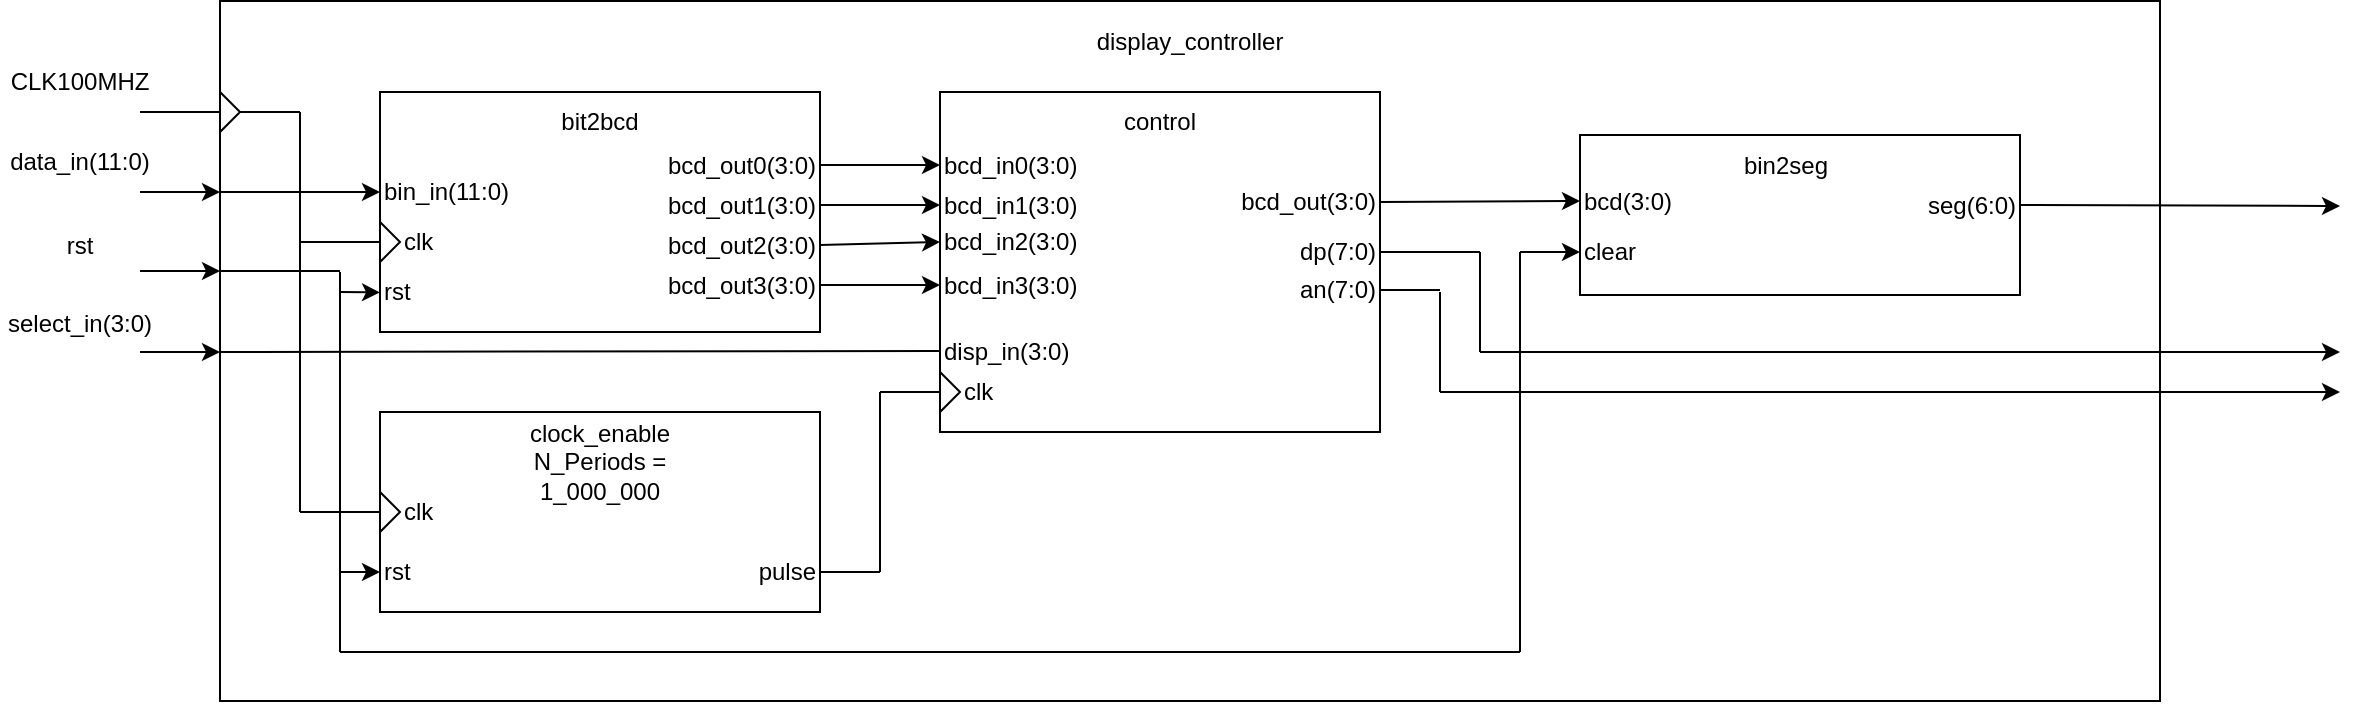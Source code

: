<mxfile version="26.2.2">
  <diagram name="Page-1" id="OrPv5JVaT6uOAKUU9VWu">
    <mxGraphModel dx="816" dy="508" grid="1" gridSize="10" guides="1" tooltips="1" connect="1" arrows="1" fold="1" page="1" pageScale="1" pageWidth="850" pageHeight="1100" math="0" shadow="0">
      <root>
        <mxCell id="0" />
        <mxCell id="1" parent="0" />
        <mxCell id="50qM3LNJtcxc2fDJFi7l-1" value="" style="rounded=0;whiteSpace=wrap;html=1;" vertex="1" parent="1">
          <mxGeometry x="160" y="144.5" width="970" height="350" as="geometry" />
        </mxCell>
        <mxCell id="50qM3LNJtcxc2fDJFi7l-2" value="" style="endArrow=classic;html=1;rounded=0;" edge="1" parent="1">
          <mxGeometry width="50" height="50" relative="1" as="geometry">
            <mxPoint x="120" y="240" as="sourcePoint" />
            <mxPoint x="160" y="240" as="targetPoint" />
            <Array as="points">
              <mxPoint x="130" y="240" />
            </Array>
          </mxGeometry>
        </mxCell>
        <mxCell id="50qM3LNJtcxc2fDJFi7l-3" value="" style="endArrow=classic;html=1;rounded=0;" edge="1" parent="1">
          <mxGeometry width="50" height="50" relative="1" as="geometry">
            <mxPoint x="120" y="279.52" as="sourcePoint" />
            <mxPoint x="160" y="279.52" as="targetPoint" />
          </mxGeometry>
        </mxCell>
        <mxCell id="50qM3LNJtcxc2fDJFi7l-4" value="" style="endArrow=none;html=1;rounded=0;" edge="1" parent="1">
          <mxGeometry width="50" height="50" relative="1" as="geometry">
            <mxPoint x="120" y="200" as="sourcePoint" />
            <mxPoint x="160" y="200" as="targetPoint" />
          </mxGeometry>
        </mxCell>
        <mxCell id="50qM3LNJtcxc2fDJFi7l-5" value="" style="triangle;whiteSpace=wrap;html=1;" vertex="1" parent="1">
          <mxGeometry x="160" y="190" width="10" height="20" as="geometry" />
        </mxCell>
        <mxCell id="50qM3LNJtcxc2fDJFi7l-6" value="CLK100MHZ" style="text;html=1;align=center;verticalAlign=middle;whiteSpace=wrap;rounded=0;" vertex="1" parent="1">
          <mxGeometry x="60" y="170" width="60" height="30" as="geometry" />
        </mxCell>
        <mxCell id="50qM3LNJtcxc2fDJFi7l-7" value="data_in(11:0)" style="text;html=1;align=center;verticalAlign=middle;whiteSpace=wrap;rounded=0;" vertex="1" parent="1">
          <mxGeometry x="50" y="210" width="80" height="30" as="geometry" />
        </mxCell>
        <mxCell id="50qM3LNJtcxc2fDJFi7l-8" value="select_in(3:0)" style="text;html=1;align=center;verticalAlign=middle;whiteSpace=wrap;rounded=0;" vertex="1" parent="1">
          <mxGeometry x="60" y="291" width="60" height="30" as="geometry" />
        </mxCell>
        <mxCell id="50qM3LNJtcxc2fDJFi7l-20" value="" style="endArrow=classic;html=1;rounded=0;" edge="1" parent="1">
          <mxGeometry width="50" height="50" relative="1" as="geometry">
            <mxPoint x="120" y="320" as="sourcePoint" />
            <mxPoint x="160" y="320" as="targetPoint" />
          </mxGeometry>
        </mxCell>
        <mxCell id="50qM3LNJtcxc2fDJFi7l-22" value="rst" style="text;html=1;align=center;verticalAlign=middle;whiteSpace=wrap;rounded=0;" vertex="1" parent="1">
          <mxGeometry x="60" y="251.5" width="60" height="30" as="geometry" />
        </mxCell>
        <mxCell id="50qM3LNJtcxc2fDJFi7l-46" value="" style="rounded=0;whiteSpace=wrap;html=1;" vertex="1" parent="1">
          <mxGeometry x="840" y="211.5" width="220" height="80" as="geometry" />
        </mxCell>
        <mxCell id="50qM3LNJtcxc2fDJFi7l-47" value="bin2seg" style="text;html=1;align=center;verticalAlign=middle;whiteSpace=wrap;rounded=0;" vertex="1" parent="1">
          <mxGeometry x="912.5" y="211.5" width="60" height="30" as="geometry" />
        </mxCell>
        <mxCell id="50qM3LNJtcxc2fDJFi7l-48" value="clear" style="text;html=1;align=left;verticalAlign=middle;whiteSpace=wrap;rounded=0;" vertex="1" parent="1">
          <mxGeometry x="840" y="255" width="60" height="30" as="geometry" />
        </mxCell>
        <mxCell id="50qM3LNJtcxc2fDJFi7l-49" value="bcd(3:0)" style="text;html=1;align=left;verticalAlign=middle;whiteSpace=wrap;rounded=0;" vertex="1" parent="1">
          <mxGeometry x="840" y="228.5" width="60" height="32" as="geometry" />
        </mxCell>
        <mxCell id="50qM3LNJtcxc2fDJFi7l-50" value="seg(6:0)" style="text;html=1;align=right;verticalAlign=middle;whiteSpace=wrap;rounded=0;" vertex="1" parent="1">
          <mxGeometry x="1000" y="231.5" width="60" height="30" as="geometry" />
        </mxCell>
        <mxCell id="50qM3LNJtcxc2fDJFi7l-30" value="" style="rounded=0;whiteSpace=wrap;html=1;" vertex="1" parent="1">
          <mxGeometry x="240" y="190" width="220" height="120" as="geometry" />
        </mxCell>
        <mxCell id="50qM3LNJtcxc2fDJFi7l-31" value="bit2bcd" style="text;html=1;align=center;verticalAlign=middle;whiteSpace=wrap;rounded=0;" vertex="1" parent="1">
          <mxGeometry x="320" y="190" width="60" height="30" as="geometry" />
        </mxCell>
        <mxCell id="50qM3LNJtcxc2fDJFi7l-32" value="bin_in(11:0)" style="text;html=1;align=left;verticalAlign=middle;whiteSpace=wrap;rounded=0;" vertex="1" parent="1">
          <mxGeometry x="240" y="221.5" width="60" height="37" as="geometry" />
        </mxCell>
        <mxCell id="50qM3LNJtcxc2fDJFi7l-33" value="bcd_out0(3:0)" style="text;html=1;align=right;verticalAlign=middle;whiteSpace=wrap;rounded=0;" vertex="1" parent="1">
          <mxGeometry x="400" y="211.5" width="60" height="30" as="geometry" />
        </mxCell>
        <mxCell id="50qM3LNJtcxc2fDJFi7l-34" value="bcd_out1(3:0)" style="text;html=1;align=right;verticalAlign=middle;whiteSpace=wrap;rounded=0;" vertex="1" parent="1">
          <mxGeometry x="400" y="231.5" width="60" height="30" as="geometry" />
        </mxCell>
        <mxCell id="50qM3LNJtcxc2fDJFi7l-35" value="bcd_out2(3:0)" style="text;html=1;align=right;verticalAlign=middle;whiteSpace=wrap;rounded=0;" vertex="1" parent="1">
          <mxGeometry x="400" y="251.5" width="60" height="30" as="geometry" />
        </mxCell>
        <mxCell id="50qM3LNJtcxc2fDJFi7l-36" value="bcd_out3(3:0)" style="text;html=1;align=right;verticalAlign=middle;whiteSpace=wrap;rounded=0;" vertex="1" parent="1">
          <mxGeometry x="400" y="271.5" width="60" height="30" as="geometry" />
        </mxCell>
        <mxCell id="50qM3LNJtcxc2fDJFi7l-38" value="" style="triangle;whiteSpace=wrap;html=1;" vertex="1" parent="1">
          <mxGeometry x="240" y="255" width="10" height="20" as="geometry" />
        </mxCell>
        <mxCell id="50qM3LNJtcxc2fDJFi7l-40" value="clk" style="text;html=1;align=left;verticalAlign=middle;whiteSpace=wrap;rounded=0;" vertex="1" parent="1">
          <mxGeometry x="250" y="250" width="60" height="30" as="geometry" />
        </mxCell>
        <mxCell id="50qM3LNJtcxc2fDJFi7l-41" value="rst" style="text;html=1;align=left;verticalAlign=middle;whiteSpace=wrap;rounded=0;" vertex="1" parent="1">
          <mxGeometry x="240" y="277" width="60" height="26.5" as="geometry" />
        </mxCell>
        <mxCell id="50qM3LNJtcxc2fDJFi7l-57" value="" style="rounded=0;whiteSpace=wrap;html=1;" vertex="1" parent="1">
          <mxGeometry x="520" y="190" width="220" height="170" as="geometry" />
        </mxCell>
        <mxCell id="50qM3LNJtcxc2fDJFi7l-58" value="control" style="text;html=1;align=center;verticalAlign=middle;whiteSpace=wrap;rounded=0;" vertex="1" parent="1">
          <mxGeometry x="600" y="190" width="60" height="30" as="geometry" />
        </mxCell>
        <mxCell id="50qM3LNJtcxc2fDJFi7l-59" value="clk" style="text;html=1;align=left;verticalAlign=middle;whiteSpace=wrap;rounded=0;" vertex="1" parent="1">
          <mxGeometry x="530" y="325" width="60" height="30" as="geometry" />
        </mxCell>
        <mxCell id="50qM3LNJtcxc2fDJFi7l-61" value="" style="triangle;whiteSpace=wrap;html=1;" vertex="1" parent="1">
          <mxGeometry x="520" y="330" width="10" height="20" as="geometry" />
        </mxCell>
        <mxCell id="50qM3LNJtcxc2fDJFi7l-62" value="bcd_in0(3:0)" style="text;html=1;align=left;verticalAlign=middle;whiteSpace=wrap;rounded=0;" vertex="1" parent="1">
          <mxGeometry x="520" y="211.5" width="60" height="30" as="geometry" />
        </mxCell>
        <mxCell id="50qM3LNJtcxc2fDJFi7l-63" value="bcd_in1(3:0)" style="text;html=1;align=left;verticalAlign=middle;whiteSpace=wrap;rounded=0;" vertex="1" parent="1">
          <mxGeometry x="520" y="237.5" width="60" height="18" as="geometry" />
        </mxCell>
        <mxCell id="50qM3LNJtcxc2fDJFi7l-64" value="bcd_in2(3:0)" style="text;html=1;align=left;verticalAlign=middle;whiteSpace=wrap;rounded=0;" vertex="1" parent="1">
          <mxGeometry x="520" y="250" width="60" height="30" as="geometry" />
        </mxCell>
        <mxCell id="50qM3LNJtcxc2fDJFi7l-65" value="bcd_in3(3:0)" style="text;html=1;align=left;verticalAlign=middle;whiteSpace=wrap;rounded=0;" vertex="1" parent="1">
          <mxGeometry x="520" y="271.5" width="60" height="30" as="geometry" />
        </mxCell>
        <mxCell id="50qM3LNJtcxc2fDJFi7l-66" value="disp_in(3:0)" style="text;html=1;align=left;verticalAlign=middle;whiteSpace=wrap;rounded=0;" vertex="1" parent="1">
          <mxGeometry x="520" y="309" width="60" height="21" as="geometry" />
        </mxCell>
        <mxCell id="50qM3LNJtcxc2fDJFi7l-71" value="bcd_out(3:0)" style="text;html=1;align=right;verticalAlign=middle;whiteSpace=wrap;rounded=0;" vertex="1" parent="1">
          <mxGeometry x="680" y="230" width="60" height="30" as="geometry" />
        </mxCell>
        <mxCell id="50qM3LNJtcxc2fDJFi7l-72" value="dp(7:0)" style="text;html=1;align=right;verticalAlign=middle;whiteSpace=wrap;rounded=0;" vertex="1" parent="1">
          <mxGeometry x="680" y="255" width="60" height="30" as="geometry" />
        </mxCell>
        <mxCell id="50qM3LNJtcxc2fDJFi7l-73" value="an(7:0)" style="text;html=1;align=right;verticalAlign=middle;whiteSpace=wrap;rounded=0;" vertex="1" parent="1">
          <mxGeometry x="680" y="273.5" width="60" height="31" as="geometry" />
        </mxCell>
        <mxCell id="50qM3LNJtcxc2fDJFi7l-23" value="" style="rounded=0;whiteSpace=wrap;html=1;" vertex="1" parent="1">
          <mxGeometry x="240" y="350" width="220" height="100" as="geometry" />
        </mxCell>
        <mxCell id="50qM3LNJtcxc2fDJFi7l-24" value="clock_enable&lt;div&gt;N_Periods = 1_000_000&lt;/div&gt;" style="text;html=1;align=center;verticalAlign=middle;whiteSpace=wrap;rounded=0;" vertex="1" parent="1">
          <mxGeometry x="320" y="360" width="60" height="30" as="geometry" />
        </mxCell>
        <mxCell id="50qM3LNJtcxc2fDJFi7l-26" value="" style="triangle;whiteSpace=wrap;html=1;" vertex="1" parent="1">
          <mxGeometry x="240" y="390" width="10" height="20" as="geometry" />
        </mxCell>
        <mxCell id="50qM3LNJtcxc2fDJFi7l-27" value="clk" style="text;html=1;align=left;verticalAlign=middle;whiteSpace=wrap;rounded=0;" vertex="1" parent="1">
          <mxGeometry x="250" y="385" width="60" height="30" as="geometry" />
        </mxCell>
        <mxCell id="50qM3LNJtcxc2fDJFi7l-28" value="pulse" style="text;html=1;align=right;verticalAlign=middle;whiteSpace=wrap;rounded=0;" vertex="1" parent="1">
          <mxGeometry x="400" y="415" width="60" height="30" as="geometry" />
        </mxCell>
        <mxCell id="50qM3LNJtcxc2fDJFi7l-29" value="rst" style="text;html=1;align=left;verticalAlign=middle;whiteSpace=wrap;rounded=0;" vertex="1" parent="1">
          <mxGeometry x="240" y="415" width="60" height="30" as="geometry" />
        </mxCell>
        <mxCell id="50qM3LNJtcxc2fDJFi7l-88" value="" style="endArrow=none;html=1;rounded=0;" edge="1" parent="1">
          <mxGeometry width="50" height="50" relative="1" as="geometry">
            <mxPoint x="160" y="279.52" as="sourcePoint" />
            <mxPoint x="220" y="279.52" as="targetPoint" />
          </mxGeometry>
        </mxCell>
        <mxCell id="50qM3LNJtcxc2fDJFi7l-89" value="" style="endArrow=none;html=1;rounded=0;" edge="1" parent="1">
          <mxGeometry width="50" height="50" relative="1" as="geometry">
            <mxPoint x="220" y="320" as="sourcePoint" />
            <mxPoint x="220" y="290" as="targetPoint" />
          </mxGeometry>
        </mxCell>
        <mxCell id="50qM3LNJtcxc2fDJFi7l-91" value="" style="endArrow=none;html=1;rounded=0;" edge="1" parent="1">
          <mxGeometry width="50" height="50" relative="1" as="geometry">
            <mxPoint x="200" y="400" as="sourcePoint" />
            <mxPoint x="200" y="200" as="targetPoint" />
          </mxGeometry>
        </mxCell>
        <mxCell id="50qM3LNJtcxc2fDJFi7l-92" value="" style="endArrow=none;html=1;rounded=0;entryX=0;entryY=0.5;entryDx=0;entryDy=0;" edge="1" parent="1" target="50qM3LNJtcxc2fDJFi7l-26">
          <mxGeometry width="50" height="50" relative="1" as="geometry">
            <mxPoint x="200" y="400" as="sourcePoint" />
            <mxPoint x="390" y="370" as="targetPoint" />
          </mxGeometry>
        </mxCell>
        <mxCell id="50qM3LNJtcxc2fDJFi7l-94" value="" style="endArrow=none;html=1;rounded=0;" edge="1" parent="1">
          <mxGeometry width="50" height="50" relative="1" as="geometry">
            <mxPoint x="220" y="430" as="sourcePoint" />
            <mxPoint x="220" y="320" as="targetPoint" />
          </mxGeometry>
        </mxCell>
        <mxCell id="50qM3LNJtcxc2fDJFi7l-95" value="" style="endArrow=classic;html=1;rounded=0;entryX=0;entryY=0.5;entryDx=0;entryDy=0;" edge="1" parent="1" target="50qM3LNJtcxc2fDJFi7l-29">
          <mxGeometry width="50" height="50" relative="1" as="geometry">
            <mxPoint x="220" y="430" as="sourcePoint" />
            <mxPoint x="220" y="429.76" as="targetPoint" />
          </mxGeometry>
        </mxCell>
        <mxCell id="50qM3LNJtcxc2fDJFi7l-100" value="" style="endArrow=classic;html=1;rounded=0;entryX=0;entryY=0.5;entryDx=0;entryDy=0;" edge="1" parent="1" target="50qM3LNJtcxc2fDJFi7l-41">
          <mxGeometry width="50" height="50" relative="1" as="geometry">
            <mxPoint x="220" y="290" as="sourcePoint" />
            <mxPoint x="300" y="270" as="targetPoint" />
          </mxGeometry>
        </mxCell>
        <mxCell id="50qM3LNJtcxc2fDJFi7l-101" value="" style="endArrow=none;html=1;rounded=0;entryX=1;entryY=0.5;entryDx=0;entryDy=0;" edge="1" parent="1" target="50qM3LNJtcxc2fDJFi7l-5">
          <mxGeometry width="50" height="50" relative="1" as="geometry">
            <mxPoint x="200" y="200" as="sourcePoint" />
            <mxPoint x="300" y="270" as="targetPoint" />
          </mxGeometry>
        </mxCell>
        <mxCell id="50qM3LNJtcxc2fDJFi7l-102" value="" style="endArrow=none;html=1;rounded=0;entryX=0;entryY=0.5;entryDx=0;entryDy=0;" edge="1" parent="1" target="50qM3LNJtcxc2fDJFi7l-38">
          <mxGeometry width="50" height="50" relative="1" as="geometry">
            <mxPoint x="200" y="265" as="sourcePoint" />
            <mxPoint x="300" y="270" as="targetPoint" />
          </mxGeometry>
        </mxCell>
        <mxCell id="50qM3LNJtcxc2fDJFi7l-103" value="" style="endArrow=classic;html=1;rounded=0;" edge="1" parent="1" target="50qM3LNJtcxc2fDJFi7l-32">
          <mxGeometry width="50" height="50" relative="1" as="geometry">
            <mxPoint x="160" y="240" as="sourcePoint" />
            <mxPoint x="300" y="270" as="targetPoint" />
          </mxGeometry>
        </mxCell>
        <mxCell id="50qM3LNJtcxc2fDJFi7l-106" value="" style="endArrow=classic;html=1;rounded=0;exitX=1;exitY=0.5;exitDx=0;exitDy=0;entryX=0;entryY=0.5;entryDx=0;entryDy=0;" edge="1" parent="1" source="50qM3LNJtcxc2fDJFi7l-33" target="50qM3LNJtcxc2fDJFi7l-62">
          <mxGeometry width="50" height="50" relative="1" as="geometry">
            <mxPoint x="400" y="280" as="sourcePoint" />
            <mxPoint x="450" y="230" as="targetPoint" />
          </mxGeometry>
        </mxCell>
        <mxCell id="50qM3LNJtcxc2fDJFi7l-108" value="" style="endArrow=classic;html=1;rounded=0;exitX=1;exitY=0.5;exitDx=0;exitDy=0;entryX=0;entryY=0.5;entryDx=0;entryDy=0;" edge="1" parent="1" source="50qM3LNJtcxc2fDJFi7l-34" target="50qM3LNJtcxc2fDJFi7l-63">
          <mxGeometry width="50" height="50" relative="1" as="geometry">
            <mxPoint x="400" y="280" as="sourcePoint" />
            <mxPoint x="450" y="230" as="targetPoint" />
          </mxGeometry>
        </mxCell>
        <mxCell id="50qM3LNJtcxc2fDJFi7l-109" value="" style="endArrow=classic;html=1;rounded=0;exitX=1;exitY=0.5;exitDx=0;exitDy=0;entryX=0;entryY=0.5;entryDx=0;entryDy=0;" edge="1" parent="1" source="50qM3LNJtcxc2fDJFi7l-35" target="50qM3LNJtcxc2fDJFi7l-64">
          <mxGeometry width="50" height="50" relative="1" as="geometry">
            <mxPoint x="400" y="280" as="sourcePoint" />
            <mxPoint x="450" y="230" as="targetPoint" />
          </mxGeometry>
        </mxCell>
        <mxCell id="50qM3LNJtcxc2fDJFi7l-110" value="" style="endArrow=classic;html=1;rounded=0;exitX=1;exitY=0.5;exitDx=0;exitDy=0;entryX=0;entryY=0.5;entryDx=0;entryDy=0;" edge="1" parent="1" source="50qM3LNJtcxc2fDJFi7l-36" target="50qM3LNJtcxc2fDJFi7l-65">
          <mxGeometry width="50" height="50" relative="1" as="geometry">
            <mxPoint x="400" y="280" as="sourcePoint" />
            <mxPoint x="450" y="230" as="targetPoint" />
          </mxGeometry>
        </mxCell>
        <mxCell id="50qM3LNJtcxc2fDJFi7l-113" value="" style="endArrow=none;html=1;rounded=0;entryX=0;entryY=0.5;entryDx=0;entryDy=0;" edge="1" parent="1" target="50qM3LNJtcxc2fDJFi7l-66">
          <mxGeometry width="50" height="50" relative="1" as="geometry">
            <mxPoint x="160" y="320" as="sourcePoint" />
            <mxPoint x="480" y="321" as="targetPoint" />
          </mxGeometry>
        </mxCell>
        <mxCell id="50qM3LNJtcxc2fDJFi7l-119" value="" style="endArrow=none;html=1;rounded=0;" edge="1" parent="1">
          <mxGeometry width="50" height="50" relative="1" as="geometry">
            <mxPoint x="220" y="290" as="sourcePoint" />
            <mxPoint x="220" y="280" as="targetPoint" />
          </mxGeometry>
        </mxCell>
        <mxCell id="50qM3LNJtcxc2fDJFi7l-120" value="" style="endArrow=none;html=1;rounded=0;" edge="1" parent="1">
          <mxGeometry width="50" height="50" relative="1" as="geometry">
            <mxPoint x="220" y="430" as="sourcePoint" />
            <mxPoint x="220" y="470" as="targetPoint" />
          </mxGeometry>
        </mxCell>
        <mxCell id="50qM3LNJtcxc2fDJFi7l-121" value="" style="endArrow=none;html=1;rounded=0;" edge="1" parent="1">
          <mxGeometry width="50" height="50" relative="1" as="geometry">
            <mxPoint x="220" y="470" as="sourcePoint" />
            <mxPoint x="810" y="470" as="targetPoint" />
          </mxGeometry>
        </mxCell>
        <mxCell id="50qM3LNJtcxc2fDJFi7l-122" value="" style="endArrow=none;html=1;rounded=0;" edge="1" parent="1">
          <mxGeometry width="50" height="50" relative="1" as="geometry">
            <mxPoint x="810" y="470" as="sourcePoint" />
            <mxPoint x="810" y="270" as="targetPoint" />
          </mxGeometry>
        </mxCell>
        <mxCell id="50qM3LNJtcxc2fDJFi7l-123" value="" style="endArrow=classic;html=1;rounded=0;entryX=0;entryY=0.5;entryDx=0;entryDy=0;" edge="1" parent="1" target="50qM3LNJtcxc2fDJFi7l-48">
          <mxGeometry width="50" height="50" relative="1" as="geometry">
            <mxPoint x="810" y="270" as="sourcePoint" />
            <mxPoint x="560" y="310" as="targetPoint" />
          </mxGeometry>
        </mxCell>
        <mxCell id="50qM3LNJtcxc2fDJFi7l-124" value="" style="endArrow=classic;html=1;rounded=0;exitX=1;exitY=0.5;exitDx=0;exitDy=0;entryX=0;entryY=0.5;entryDx=0;entryDy=0;" edge="1" parent="1" source="50qM3LNJtcxc2fDJFi7l-71" target="50qM3LNJtcxc2fDJFi7l-49">
          <mxGeometry width="50" height="50" relative="1" as="geometry">
            <mxPoint x="510" y="360" as="sourcePoint" />
            <mxPoint x="560" y="310" as="targetPoint" />
          </mxGeometry>
        </mxCell>
        <mxCell id="50qM3LNJtcxc2fDJFi7l-125" value="" style="endArrow=none;html=1;rounded=0;exitX=1;exitY=0.5;exitDx=0;exitDy=0;" edge="1" parent="1" source="50qM3LNJtcxc2fDJFi7l-28">
          <mxGeometry width="50" height="50" relative="1" as="geometry">
            <mxPoint x="610" y="350" as="sourcePoint" />
            <mxPoint x="490" y="430" as="targetPoint" />
          </mxGeometry>
        </mxCell>
        <mxCell id="50qM3LNJtcxc2fDJFi7l-126" value="" style="endArrow=none;html=1;rounded=0;" edge="1" parent="1">
          <mxGeometry width="50" height="50" relative="1" as="geometry">
            <mxPoint x="490" y="430" as="sourcePoint" />
            <mxPoint x="490" y="340" as="targetPoint" />
          </mxGeometry>
        </mxCell>
        <mxCell id="50qM3LNJtcxc2fDJFi7l-127" value="" style="endArrow=none;html=1;rounded=0;entryX=0;entryY=0.5;entryDx=0;entryDy=0;" edge="1" parent="1" target="50qM3LNJtcxc2fDJFi7l-61">
          <mxGeometry width="50" height="50" relative="1" as="geometry">
            <mxPoint x="490" y="340" as="sourcePoint" />
            <mxPoint x="550" y="310" as="targetPoint" />
          </mxGeometry>
        </mxCell>
        <mxCell id="50qM3LNJtcxc2fDJFi7l-129" value="" style="endArrow=classic;html=1;rounded=0;exitX=1;exitY=0.5;exitDx=0;exitDy=0;" edge="1" parent="1" source="50qM3LNJtcxc2fDJFi7l-50">
          <mxGeometry width="50" height="50" relative="1" as="geometry">
            <mxPoint x="920" y="290" as="sourcePoint" />
            <mxPoint x="1220" y="247" as="targetPoint" />
          </mxGeometry>
        </mxCell>
        <mxCell id="50qM3LNJtcxc2fDJFi7l-130" value="" style="endArrow=none;html=1;rounded=0;exitX=1;exitY=0.5;exitDx=0;exitDy=0;" edge="1" parent="1" source="50qM3LNJtcxc2fDJFi7l-72">
          <mxGeometry width="50" height="50" relative="1" as="geometry">
            <mxPoint x="850" y="300" as="sourcePoint" />
            <mxPoint x="790" y="270" as="targetPoint" />
          </mxGeometry>
        </mxCell>
        <mxCell id="50qM3LNJtcxc2fDJFi7l-131" value="" style="endArrow=none;html=1;rounded=0;exitX=1;exitY=0.5;exitDx=0;exitDy=0;" edge="1" parent="1" source="50qM3LNJtcxc2fDJFi7l-73">
          <mxGeometry width="50" height="50" relative="1" as="geometry">
            <mxPoint x="850" y="300" as="sourcePoint" />
            <mxPoint x="770" y="289" as="targetPoint" />
          </mxGeometry>
        </mxCell>
        <mxCell id="50qM3LNJtcxc2fDJFi7l-132" value="" style="endArrow=none;html=1;rounded=0;" edge="1" parent="1">
          <mxGeometry width="50" height="50" relative="1" as="geometry">
            <mxPoint x="770" y="290" as="sourcePoint" />
            <mxPoint x="770" y="340" as="targetPoint" />
          </mxGeometry>
        </mxCell>
        <mxCell id="50qM3LNJtcxc2fDJFi7l-133" value="" style="endArrow=classic;html=1;rounded=0;" edge="1" parent="1">
          <mxGeometry width="50" height="50" relative="1" as="geometry">
            <mxPoint x="770" y="340" as="sourcePoint" />
            <mxPoint x="1220" y="340" as="targetPoint" />
          </mxGeometry>
        </mxCell>
        <mxCell id="50qM3LNJtcxc2fDJFi7l-134" value="" style="endArrow=classic;html=1;rounded=0;" edge="1" parent="1">
          <mxGeometry width="50" height="50" relative="1" as="geometry">
            <mxPoint x="790" y="320" as="sourcePoint" />
            <mxPoint x="1220" y="320" as="targetPoint" />
          </mxGeometry>
        </mxCell>
        <mxCell id="50qM3LNJtcxc2fDJFi7l-135" value="" style="endArrow=none;html=1;rounded=0;" edge="1" parent="1">
          <mxGeometry width="50" height="50" relative="1" as="geometry">
            <mxPoint x="790" y="320" as="sourcePoint" />
            <mxPoint x="790" y="270" as="targetPoint" />
          </mxGeometry>
        </mxCell>
        <mxCell id="50qM3LNJtcxc2fDJFi7l-136" value="display_controller" style="text;html=1;align=center;verticalAlign=middle;whiteSpace=wrap;rounded=0;" vertex="1" parent="1">
          <mxGeometry x="615" y="150" width="60" height="30" as="geometry" />
        </mxCell>
      </root>
    </mxGraphModel>
  </diagram>
</mxfile>
